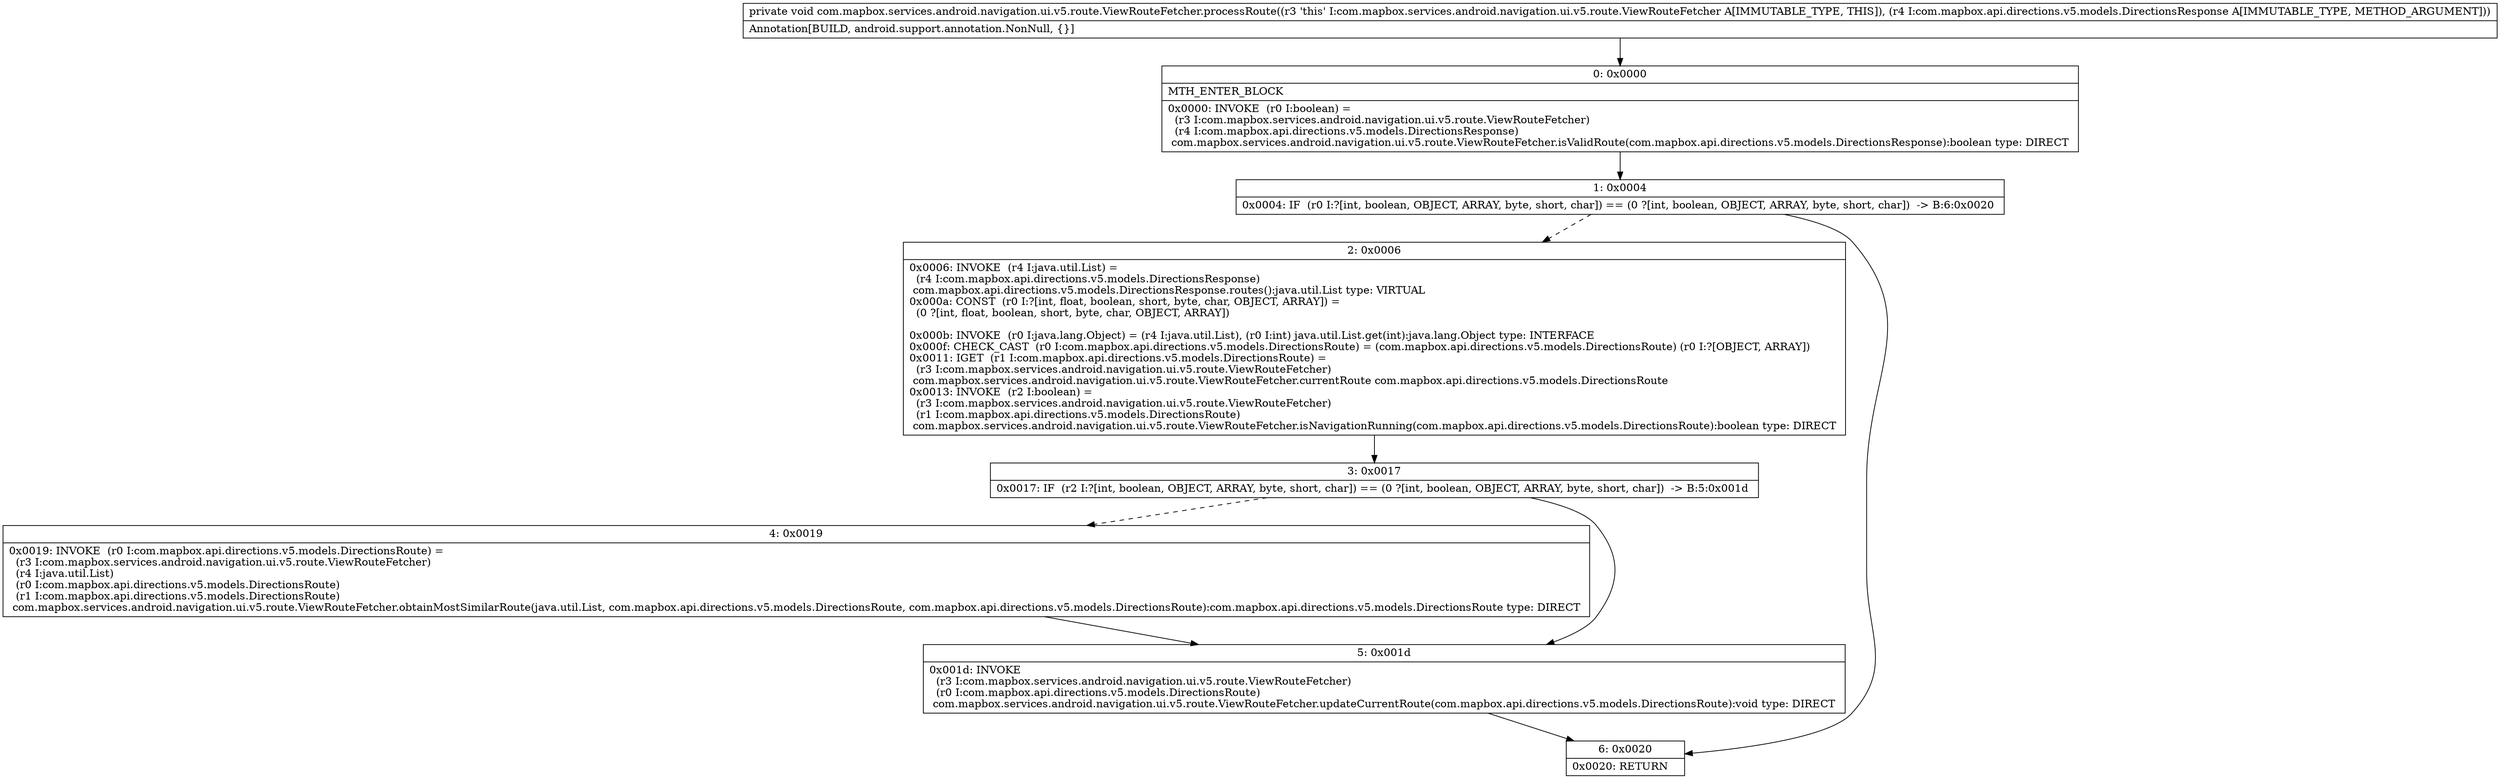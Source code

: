 digraph "CFG forcom.mapbox.services.android.navigation.ui.v5.route.ViewRouteFetcher.processRoute(Lcom\/mapbox\/api\/directions\/v5\/models\/DirectionsResponse;)V" {
Node_0 [shape=record,label="{0\:\ 0x0000|MTH_ENTER_BLOCK\l|0x0000: INVOKE  (r0 I:boolean) = \l  (r3 I:com.mapbox.services.android.navigation.ui.v5.route.ViewRouteFetcher)\l  (r4 I:com.mapbox.api.directions.v5.models.DirectionsResponse)\l com.mapbox.services.android.navigation.ui.v5.route.ViewRouteFetcher.isValidRoute(com.mapbox.api.directions.v5.models.DirectionsResponse):boolean type: DIRECT \l}"];
Node_1 [shape=record,label="{1\:\ 0x0004|0x0004: IF  (r0 I:?[int, boolean, OBJECT, ARRAY, byte, short, char]) == (0 ?[int, boolean, OBJECT, ARRAY, byte, short, char])  \-\> B:6:0x0020 \l}"];
Node_2 [shape=record,label="{2\:\ 0x0006|0x0006: INVOKE  (r4 I:java.util.List) = \l  (r4 I:com.mapbox.api.directions.v5.models.DirectionsResponse)\l com.mapbox.api.directions.v5.models.DirectionsResponse.routes():java.util.List type: VIRTUAL \l0x000a: CONST  (r0 I:?[int, float, boolean, short, byte, char, OBJECT, ARRAY]) = \l  (0 ?[int, float, boolean, short, byte, char, OBJECT, ARRAY])\l \l0x000b: INVOKE  (r0 I:java.lang.Object) = (r4 I:java.util.List), (r0 I:int) java.util.List.get(int):java.lang.Object type: INTERFACE \l0x000f: CHECK_CAST  (r0 I:com.mapbox.api.directions.v5.models.DirectionsRoute) = (com.mapbox.api.directions.v5.models.DirectionsRoute) (r0 I:?[OBJECT, ARRAY]) \l0x0011: IGET  (r1 I:com.mapbox.api.directions.v5.models.DirectionsRoute) = \l  (r3 I:com.mapbox.services.android.navigation.ui.v5.route.ViewRouteFetcher)\l com.mapbox.services.android.navigation.ui.v5.route.ViewRouteFetcher.currentRoute com.mapbox.api.directions.v5.models.DirectionsRoute \l0x0013: INVOKE  (r2 I:boolean) = \l  (r3 I:com.mapbox.services.android.navigation.ui.v5.route.ViewRouteFetcher)\l  (r1 I:com.mapbox.api.directions.v5.models.DirectionsRoute)\l com.mapbox.services.android.navigation.ui.v5.route.ViewRouteFetcher.isNavigationRunning(com.mapbox.api.directions.v5.models.DirectionsRoute):boolean type: DIRECT \l}"];
Node_3 [shape=record,label="{3\:\ 0x0017|0x0017: IF  (r2 I:?[int, boolean, OBJECT, ARRAY, byte, short, char]) == (0 ?[int, boolean, OBJECT, ARRAY, byte, short, char])  \-\> B:5:0x001d \l}"];
Node_4 [shape=record,label="{4\:\ 0x0019|0x0019: INVOKE  (r0 I:com.mapbox.api.directions.v5.models.DirectionsRoute) = \l  (r3 I:com.mapbox.services.android.navigation.ui.v5.route.ViewRouteFetcher)\l  (r4 I:java.util.List)\l  (r0 I:com.mapbox.api.directions.v5.models.DirectionsRoute)\l  (r1 I:com.mapbox.api.directions.v5.models.DirectionsRoute)\l com.mapbox.services.android.navigation.ui.v5.route.ViewRouteFetcher.obtainMostSimilarRoute(java.util.List, com.mapbox.api.directions.v5.models.DirectionsRoute, com.mapbox.api.directions.v5.models.DirectionsRoute):com.mapbox.api.directions.v5.models.DirectionsRoute type: DIRECT \l}"];
Node_5 [shape=record,label="{5\:\ 0x001d|0x001d: INVOKE  \l  (r3 I:com.mapbox.services.android.navigation.ui.v5.route.ViewRouteFetcher)\l  (r0 I:com.mapbox.api.directions.v5.models.DirectionsRoute)\l com.mapbox.services.android.navigation.ui.v5.route.ViewRouteFetcher.updateCurrentRoute(com.mapbox.api.directions.v5.models.DirectionsRoute):void type: DIRECT \l}"];
Node_6 [shape=record,label="{6\:\ 0x0020|0x0020: RETURN   \l}"];
MethodNode[shape=record,label="{private void com.mapbox.services.android.navigation.ui.v5.route.ViewRouteFetcher.processRoute((r3 'this' I:com.mapbox.services.android.navigation.ui.v5.route.ViewRouteFetcher A[IMMUTABLE_TYPE, THIS]), (r4 I:com.mapbox.api.directions.v5.models.DirectionsResponse A[IMMUTABLE_TYPE, METHOD_ARGUMENT]))  | Annotation[BUILD, android.support.annotation.NonNull, \{\}]\l}"];
MethodNode -> Node_0;
Node_0 -> Node_1;
Node_1 -> Node_2[style=dashed];
Node_1 -> Node_6;
Node_2 -> Node_3;
Node_3 -> Node_4[style=dashed];
Node_3 -> Node_5;
Node_4 -> Node_5;
Node_5 -> Node_6;
}

